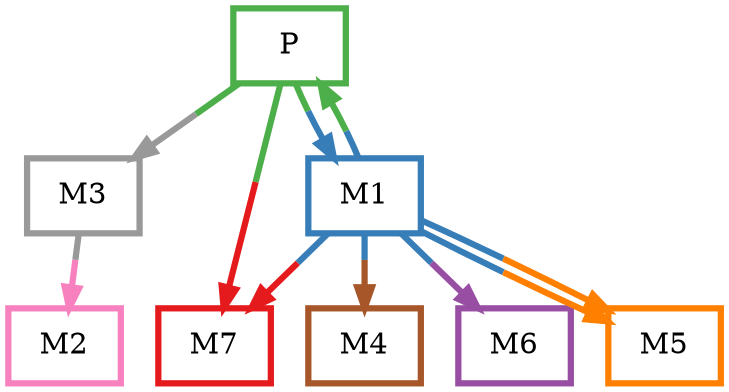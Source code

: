 digraph barS {
	{
		rank=same
	0 [shape=box,penwidth=3,colorscheme=set19,color=3,label="P"]
	}
	{
		rank=same
		7 [shape=box,penwidth=3,colorscheme=set19,color=1,label="M7"]
		6 [shape=box,penwidth=3,colorscheme=set19,color=4,label="M6"]
		5 [shape=box,penwidth=3,colorscheme=set19,color=5,label="M5"]
		4 [shape=box,penwidth=3,colorscheme=set19,color=7,label="M4"]
		2 [shape=box,penwidth=3,colorscheme=set19,color=8,label="M2"]
	}
	3 [shape=box,penwidth=3,colorscheme=set19,color=9,label="M3"]
	1 [shape=box,penwidth=3,colorscheme=set19,color=2,label="M1"]
	3 -> 2 [penwidth=3,colorscheme=set19,color="9;0.5:8"]
	1 -> 7 [penwidth=3,colorscheme=set19,color="2;0.5:1"]
	1 -> 0 [penwidth=3,colorscheme=set19,color="2;0.5:3"]
	1 -> 6 [penwidth=3,colorscheme=set19,color="2;0.5:4"]
	1 -> 5 [penwidth=3,colorscheme=set19,color="2;0.5:5"]
	1 -> 5 [penwidth=3,colorscheme=set19,color="2;0.5:5"]
	1 -> 4 [penwidth=3,colorscheme=set19,color="2;0.5:7"]
	0 -> 7 [penwidth=3,colorscheme=set19,color="3;0.5:1"]
	0 -> 3 [penwidth=3,colorscheme=set19,color="3;0.5:9"]
	0 -> 1 [penwidth=3,colorscheme=set19,color="3;0.5:2"]
}

